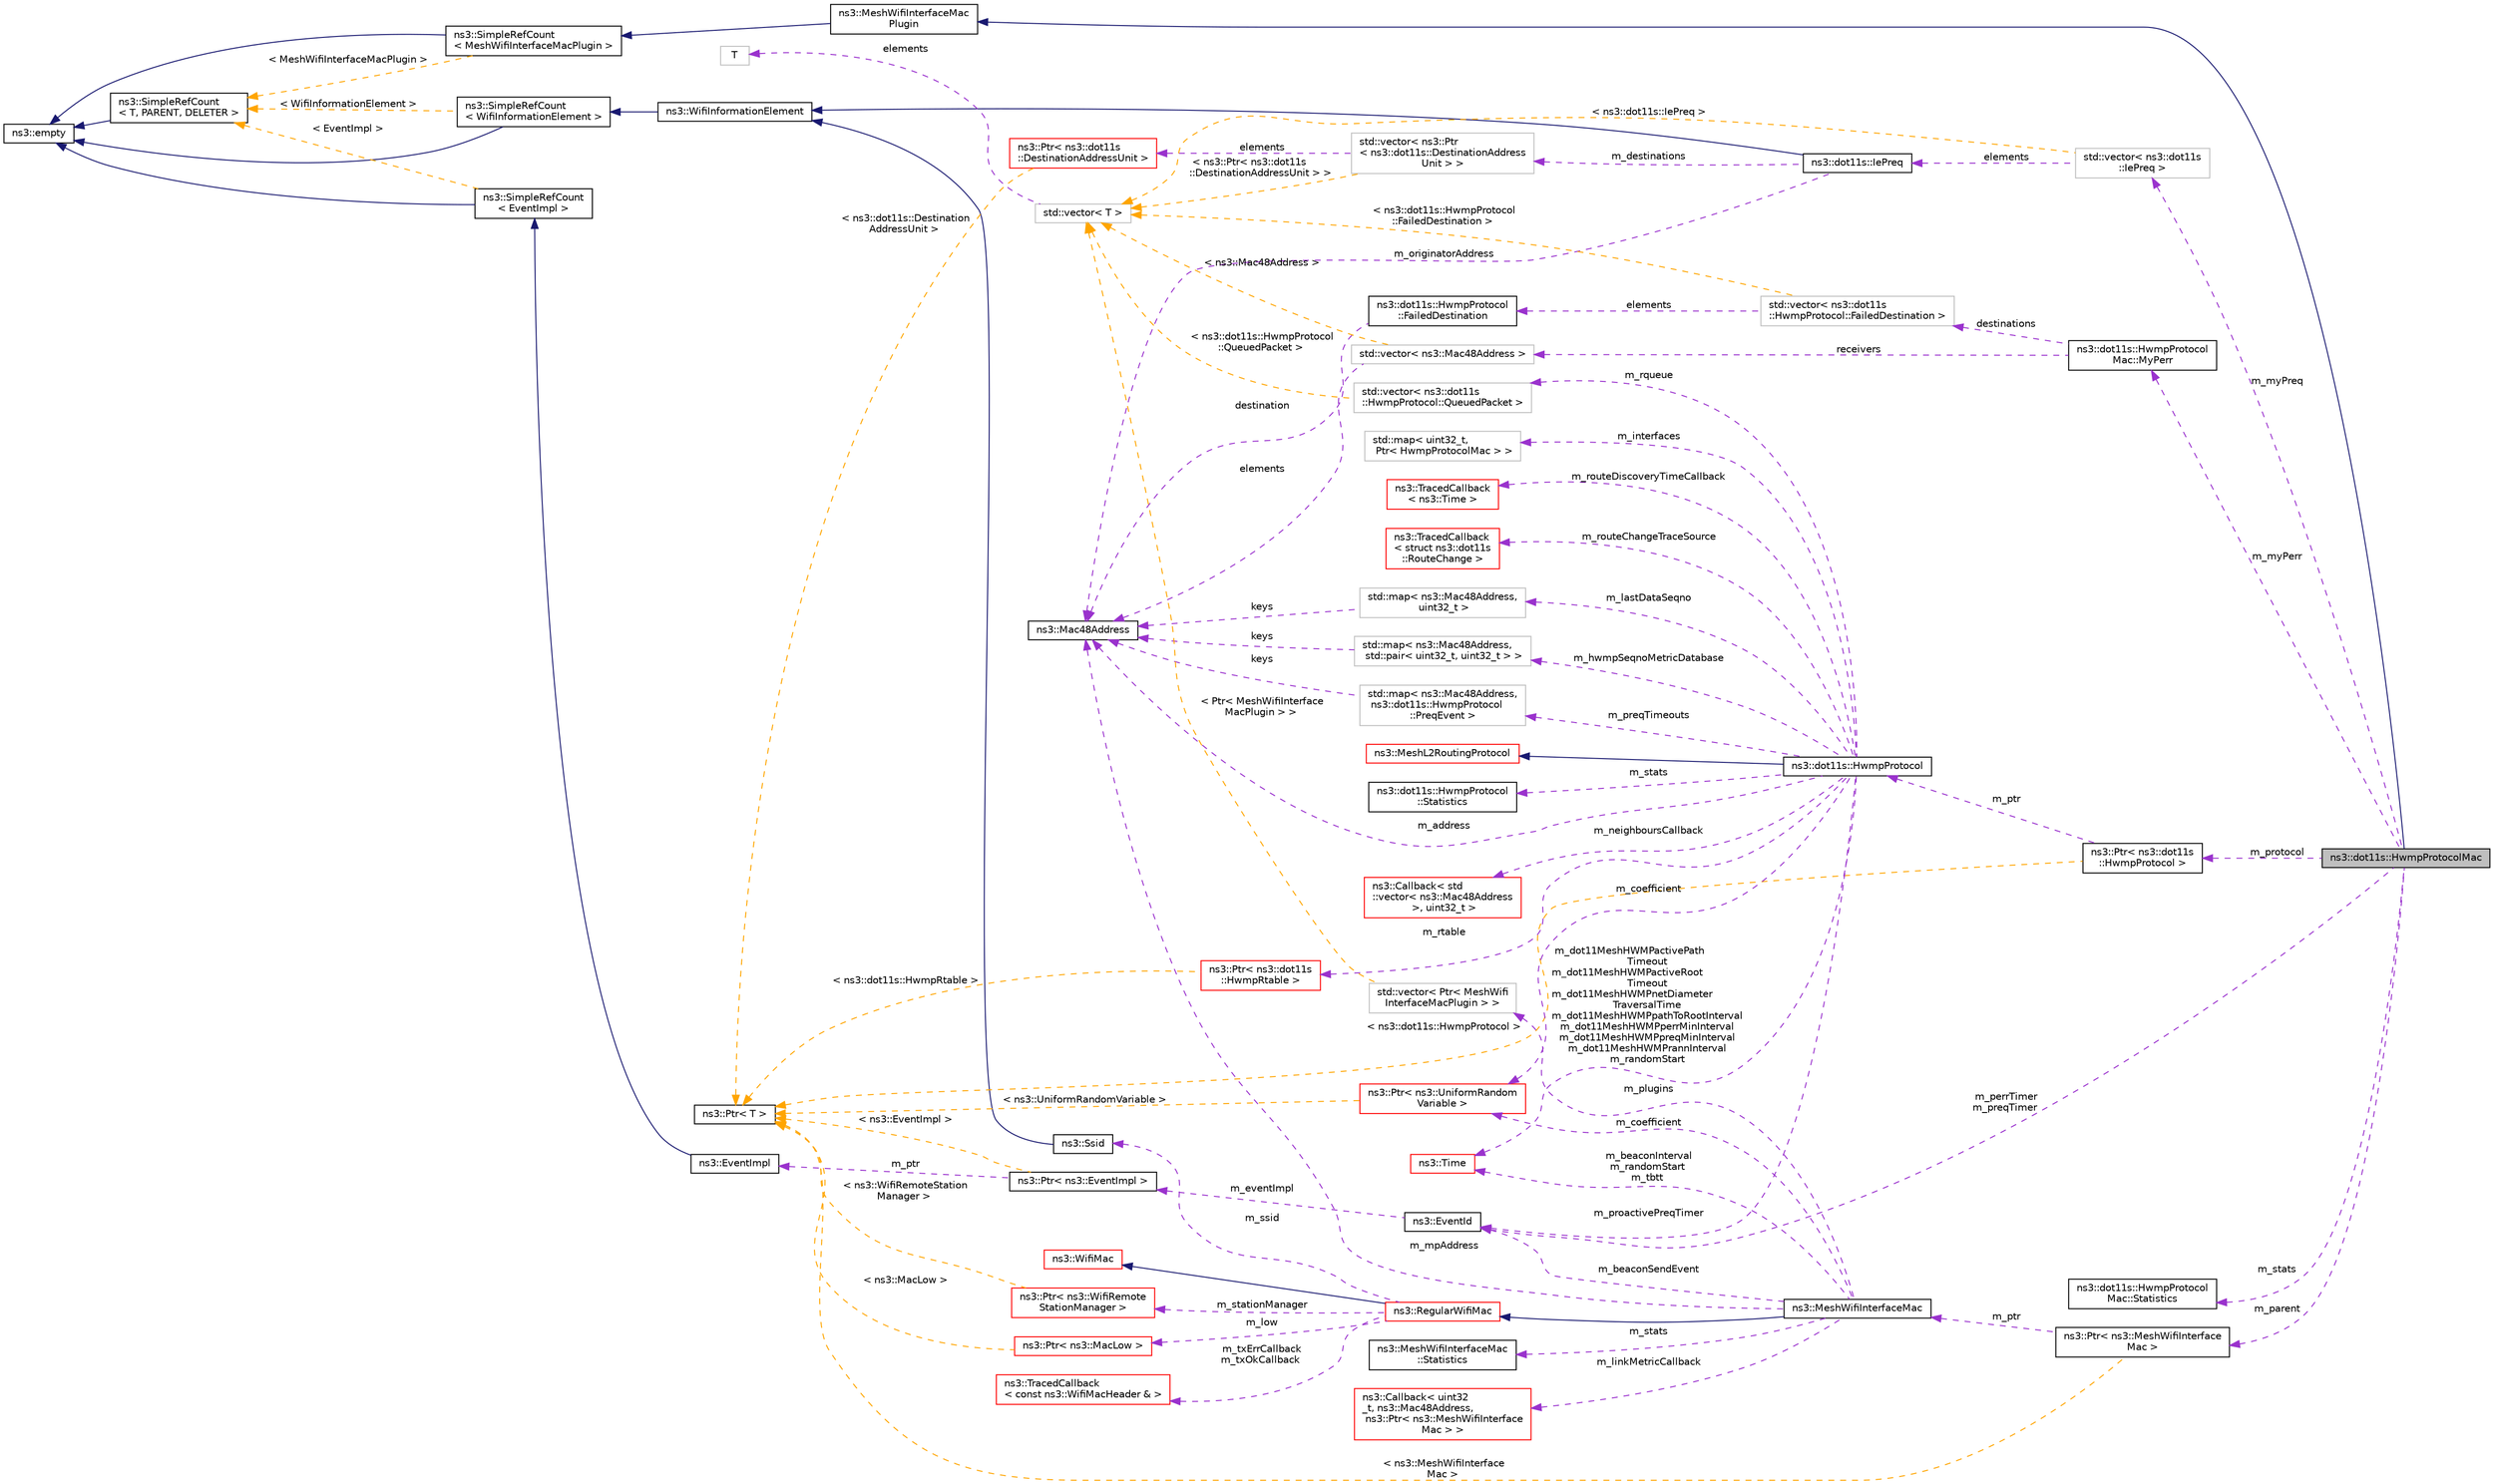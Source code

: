 digraph "ns3::dot11s::HwmpProtocolMac"
{
 // LATEX_PDF_SIZE
  edge [fontname="Helvetica",fontsize="10",labelfontname="Helvetica",labelfontsize="10"];
  node [fontname="Helvetica",fontsize="10",shape=record];
  rankdir="LR";
  Node1 [label="ns3::dot11s::HwmpProtocolMac",height=0.2,width=0.4,color="black", fillcolor="grey75", style="filled", fontcolor="black",tooltip="Interface MAC plugin for HWMP – 802.11s routing protocol."];
  Node2 -> Node1 [dir="back",color="midnightblue",fontsize="10",style="solid",fontname="Helvetica"];
  Node2 [label="ns3::MeshWifiInterfaceMac\lPlugin",height=0.2,width=0.4,color="black", fillcolor="white", style="filled",URL="$classns3_1_1_mesh_wifi_interface_mac_plugin.html",tooltip="Common interface for mesh point interface MAC plugins."];
  Node3 -> Node2 [dir="back",color="midnightblue",fontsize="10",style="solid",fontname="Helvetica"];
  Node3 [label="ns3::SimpleRefCount\l\< MeshWifiInterfaceMacPlugin \>",height=0.2,width=0.4,color="black", fillcolor="white", style="filled",URL="$classns3_1_1_simple_ref_count.html",tooltip=" "];
  Node4 -> Node3 [dir="back",color="midnightblue",fontsize="10",style="solid",fontname="Helvetica"];
  Node4 [label="ns3::empty",height=0.2,width=0.4,color="black", fillcolor="white", style="filled",URL="$classns3_1_1empty.html",tooltip="make Callback use a separate empty type"];
  Node5 -> Node3 [dir="back",color="orange",fontsize="10",style="dashed",label=" \< MeshWifiInterfaceMacPlugin \>" ,fontname="Helvetica"];
  Node5 [label="ns3::SimpleRefCount\l\< T, PARENT, DELETER \>",height=0.2,width=0.4,color="black", fillcolor="white", style="filled",URL="$classns3_1_1_simple_ref_count.html",tooltip="A template-based reference counting class."];
  Node4 -> Node5 [dir="back",color="midnightblue",fontsize="10",style="solid",fontname="Helvetica"];
  Node6 -> Node1 [dir="back",color="darkorchid3",fontsize="10",style="dashed",label=" m_myPreq" ,fontname="Helvetica"];
  Node6 [label="std::vector\< ns3::dot11s\l::IePreq \>",height=0.2,width=0.4,color="grey75", fillcolor="white", style="filled",tooltip=" "];
  Node7 -> Node6 [dir="back",color="darkorchid3",fontsize="10",style="dashed",label=" elements" ,fontname="Helvetica"];
  Node7 [label="ns3::dot11s::IePreq",height=0.2,width=0.4,color="black", fillcolor="white", style="filled",URL="$classns3_1_1dot11s_1_1_ie_preq.html",tooltip="See 7.3.2.96 of 802.11s draft 2.07."];
  Node8 -> Node7 [dir="back",color="midnightblue",fontsize="10",style="solid",fontname="Helvetica"];
  Node8 [label="ns3::WifiInformationElement",height=0.2,width=0.4,color="black", fillcolor="white", style="filled",URL="$classns3_1_1_wifi_information_element.html",tooltip="Information element, as defined in 802.11-2007 standard."];
  Node9 -> Node8 [dir="back",color="midnightblue",fontsize="10",style="solid",fontname="Helvetica"];
  Node9 [label="ns3::SimpleRefCount\l\< WifiInformationElement \>",height=0.2,width=0.4,color="black", fillcolor="white", style="filled",URL="$classns3_1_1_simple_ref_count.html",tooltip=" "];
  Node4 -> Node9 [dir="back",color="midnightblue",fontsize="10",style="solid",fontname="Helvetica"];
  Node5 -> Node9 [dir="back",color="orange",fontsize="10",style="dashed",label=" \< WifiInformationElement \>" ,fontname="Helvetica"];
  Node10 -> Node7 [dir="back",color="darkorchid3",fontsize="10",style="dashed",label=" m_originatorAddress" ,fontname="Helvetica"];
  Node10 [label="ns3::Mac48Address",height=0.2,width=0.4,color="black", fillcolor="white", style="filled",URL="$classns3_1_1_mac48_address.html",tooltip="an EUI-48 address"];
  Node11 -> Node7 [dir="back",color="darkorchid3",fontsize="10",style="dashed",label=" m_destinations" ,fontname="Helvetica"];
  Node11 [label="std::vector\< ns3::Ptr\l\< ns3::dot11s::DestinationAddress\lUnit \> \>",height=0.2,width=0.4,color="grey75", fillcolor="white", style="filled",tooltip=" "];
  Node12 -> Node11 [dir="back",color="darkorchid3",fontsize="10",style="dashed",label=" elements" ,fontname="Helvetica"];
  Node12 [label="ns3::Ptr\< ns3::dot11s\l::DestinationAddressUnit \>",height=0.2,width=0.4,color="red", fillcolor="white", style="filled",URL="$classns3_1_1_ptr.html",tooltip=" "];
  Node15 -> Node12 [dir="back",color="orange",fontsize="10",style="dashed",label=" \< ns3::dot11s::Destination\lAddressUnit \>" ,fontname="Helvetica"];
  Node15 [label="ns3::Ptr\< T \>",height=0.2,width=0.4,color="black", fillcolor="white", style="filled",URL="$classns3_1_1_ptr.html",tooltip="Smart pointer class similar to boost::intrusive_ptr."];
  Node16 -> Node11 [dir="back",color="orange",fontsize="10",style="dashed",label=" \< ns3::Ptr\< ns3::dot11s\l::DestinationAddressUnit \> \>" ,fontname="Helvetica"];
  Node16 [label="std::vector\< T \>",height=0.2,width=0.4,color="grey75", fillcolor="white", style="filled",tooltip=" "];
  Node17 -> Node16 [dir="back",color="darkorchid3",fontsize="10",style="dashed",label=" elements" ,fontname="Helvetica"];
  Node17 [label="T",height=0.2,width=0.4,color="grey75", fillcolor="white", style="filled",tooltip=" "];
  Node16 -> Node6 [dir="back",color="orange",fontsize="10",style="dashed",label=" \< ns3::dot11s::IePreq \>" ,fontname="Helvetica"];
  Node18 -> Node1 [dir="back",color="darkorchid3",fontsize="10",style="dashed",label=" m_myPerr" ,fontname="Helvetica"];
  Node18 [label="ns3::dot11s::HwmpProtocol\lMac::MyPerr",height=0.2,width=0.4,color="black", fillcolor="white", style="filled",URL="$structns3_1_1dot11s_1_1_hwmp_protocol_mac_1_1_my_perr.html",tooltip="MyPerr structure."];
  Node19 -> Node18 [dir="back",color="darkorchid3",fontsize="10",style="dashed",label=" destinations" ,fontname="Helvetica"];
  Node19 [label="std::vector\< ns3::dot11s\l::HwmpProtocol::FailedDestination \>",height=0.2,width=0.4,color="grey75", fillcolor="white", style="filled",tooltip=" "];
  Node20 -> Node19 [dir="back",color="darkorchid3",fontsize="10",style="dashed",label=" elements" ,fontname="Helvetica"];
  Node20 [label="ns3::dot11s::HwmpProtocol\l::FailedDestination",height=0.2,width=0.4,color="black", fillcolor="white", style="filled",URL="$structns3_1_1dot11s_1_1_hwmp_protocol_1_1_failed_destination.html",tooltip="structure of unreachable destination - address and sequence number"];
  Node10 -> Node20 [dir="back",color="darkorchid3",fontsize="10",style="dashed",label=" destination" ,fontname="Helvetica"];
  Node16 -> Node19 [dir="back",color="orange",fontsize="10",style="dashed",label=" \< ns3::dot11s::HwmpProtocol\l::FailedDestination \>" ,fontname="Helvetica"];
  Node21 -> Node18 [dir="back",color="darkorchid3",fontsize="10",style="dashed",label=" receivers" ,fontname="Helvetica"];
  Node21 [label="std::vector\< ns3::Mac48Address \>",height=0.2,width=0.4,color="grey75", fillcolor="white", style="filled",tooltip=" "];
  Node10 -> Node21 [dir="back",color="darkorchid3",fontsize="10",style="dashed",label=" elements" ,fontname="Helvetica"];
  Node16 -> Node21 [dir="back",color="orange",fontsize="10",style="dashed",label=" \< ns3::Mac48Address \>" ,fontname="Helvetica"];
  Node22 -> Node1 [dir="back",color="darkorchid3",fontsize="10",style="dashed",label=" m_perrTimer\nm_preqTimer" ,fontname="Helvetica"];
  Node22 [label="ns3::EventId",height=0.2,width=0.4,color="black", fillcolor="white", style="filled",URL="$classns3_1_1_event_id.html",tooltip="An identifier for simulation events."];
  Node23 -> Node22 [dir="back",color="darkorchid3",fontsize="10",style="dashed",label=" m_eventImpl" ,fontname="Helvetica"];
  Node23 [label="ns3::Ptr\< ns3::EventImpl \>",height=0.2,width=0.4,color="black", fillcolor="white", style="filled",URL="$classns3_1_1_ptr.html",tooltip=" "];
  Node24 -> Node23 [dir="back",color="darkorchid3",fontsize="10",style="dashed",label=" m_ptr" ,fontname="Helvetica"];
  Node24 [label="ns3::EventImpl",height=0.2,width=0.4,color="black", fillcolor="white", style="filled",URL="$classns3_1_1_event_impl.html",tooltip="A simulation event."];
  Node25 -> Node24 [dir="back",color="midnightblue",fontsize="10",style="solid",fontname="Helvetica"];
  Node25 [label="ns3::SimpleRefCount\l\< EventImpl \>",height=0.2,width=0.4,color="black", fillcolor="white", style="filled",URL="$classns3_1_1_simple_ref_count.html",tooltip=" "];
  Node4 -> Node25 [dir="back",color="midnightblue",fontsize="10",style="solid",fontname="Helvetica"];
  Node5 -> Node25 [dir="back",color="orange",fontsize="10",style="dashed",label=" \< EventImpl \>" ,fontname="Helvetica"];
  Node15 -> Node23 [dir="back",color="orange",fontsize="10",style="dashed",label=" \< ns3::EventImpl \>" ,fontname="Helvetica"];
  Node26 -> Node1 [dir="back",color="darkorchid3",fontsize="10",style="dashed",label=" m_parent" ,fontname="Helvetica"];
  Node26 [label="ns3::Ptr\< ns3::MeshWifiInterface\lMac \>",height=0.2,width=0.4,color="black", fillcolor="white", style="filled",URL="$classns3_1_1_ptr.html",tooltip=" "];
  Node27 -> Node26 [dir="back",color="darkorchid3",fontsize="10",style="dashed",label=" m_ptr" ,fontname="Helvetica"];
  Node27 [label="ns3::MeshWifiInterfaceMac",height=0.2,width=0.4,color="black", fillcolor="white", style="filled",URL="$classns3_1_1_mesh_wifi_interface_mac.html",tooltip="Basic MAC of mesh point Wi-Fi interface."];
  Node28 -> Node27 [dir="back",color="midnightblue",fontsize="10",style="solid",fontname="Helvetica"];
  Node28 [label="ns3::RegularWifiMac",height=0.2,width=0.4,color="red", fillcolor="white", style="filled",URL="$classns3_1_1_regular_wifi_mac.html",tooltip="base class for all MAC-level wifi objects."];
  Node29 -> Node28 [dir="back",color="midnightblue",fontsize="10",style="solid",fontname="Helvetica"];
  Node29 [label="ns3::WifiMac",height=0.2,width=0.4,color="red", fillcolor="white", style="filled",URL="$classns3_1_1_wifi_mac.html",tooltip="base class for all MAC-level wifi objects."];
  Node47 -> Node28 [dir="back",color="darkorchid3",fontsize="10",style="dashed",label=" m_low" ,fontname="Helvetica"];
  Node47 [label="ns3::Ptr\< ns3::MacLow \>",height=0.2,width=0.4,color="red", fillcolor="white", style="filled",URL="$classns3_1_1_ptr.html",tooltip=" "];
  Node15 -> Node47 [dir="back",color="orange",fontsize="10",style="dashed",label=" \< ns3::MacLow \>" ,fontname="Helvetica"];
  Node254 -> Node28 [dir="back",color="darkorchid3",fontsize="10",style="dashed",label=" m_ssid" ,fontname="Helvetica"];
  Node254 [label="ns3::Ssid",height=0.2,width=0.4,color="black", fillcolor="white", style="filled",URL="$classns3_1_1_ssid.html",tooltip="The IEEE 802.11 SSID Information Element."];
  Node8 -> Node254 [dir="back",color="midnightblue",fontsize="10",style="solid",fontname="Helvetica"];
  Node95 -> Node28 [dir="back",color="darkorchid3",fontsize="10",style="dashed",label=" m_stationManager" ,fontname="Helvetica"];
  Node95 [label="ns3::Ptr\< ns3::WifiRemote\lStationManager \>",height=0.2,width=0.4,color="red", fillcolor="white", style="filled",URL="$classns3_1_1_ptr.html",tooltip=" "];
  Node15 -> Node95 [dir="back",color="orange",fontsize="10",style="dashed",label=" \< ns3::WifiRemoteStation\lManager \>" ,fontname="Helvetica"];
  Node255 -> Node28 [dir="back",color="darkorchid3",fontsize="10",style="dashed",label=" m_txErrCallback\nm_txOkCallback" ,fontname="Helvetica"];
  Node255 [label="ns3::TracedCallback\l\< const ns3::WifiMacHeader & \>",height=0.2,width=0.4,color="red", fillcolor="white", style="filled",URL="$classns3_1_1_traced_callback.html",tooltip=" "];
  Node264 -> Node27 [dir="back",color="darkorchid3",fontsize="10",style="dashed",label=" m_stats" ,fontname="Helvetica"];
  Node264 [label="ns3::MeshWifiInterfaceMac\l::Statistics",height=0.2,width=0.4,color="black", fillcolor="white", style="filled",URL="$structns3_1_1_mesh_wifi_interface_mac_1_1_statistics.html",tooltip="Statistics:"];
  Node10 -> Node27 [dir="back",color="darkorchid3",fontsize="10",style="dashed",label=" m_mpAddress" ,fontname="Helvetica"];
  Node265 -> Node27 [dir="back",color="darkorchid3",fontsize="10",style="dashed",label=" m_linkMetricCallback" ,fontname="Helvetica"];
  Node265 [label="ns3::Callback\< uint32\l_t, ns3::Mac48Address,\l ns3::Ptr\< ns3::MeshWifiInterface\lMac \> \>",height=0.2,width=0.4,color="red", fillcolor="white", style="filled",URL="$classns3_1_1_callback.html",tooltip=" "];
  Node22 -> Node27 [dir="back",color="darkorchid3",fontsize="10",style="dashed",label=" m_beaconSendEvent" ,fontname="Helvetica"];
  Node68 -> Node27 [dir="back",color="darkorchid3",fontsize="10",style="dashed",label=" m_beaconInterval\nm_randomStart\nm_tbtt" ,fontname="Helvetica"];
  Node68 [label="ns3::Time",height=0.2,width=0.4,color="red", fillcolor="white", style="filled",URL="$classns3_1_1_time.html",tooltip="Simulation virtual time values and global simulation resolution."];
  Node160 -> Node27 [dir="back",color="darkorchid3",fontsize="10",style="dashed",label=" m_coefficient" ,fontname="Helvetica"];
  Node160 [label="ns3::Ptr\< ns3::UniformRandom\lVariable \>",height=0.2,width=0.4,color="red", fillcolor="white", style="filled",URL="$classns3_1_1_ptr.html",tooltip=" "];
  Node15 -> Node160 [dir="back",color="orange",fontsize="10",style="dashed",label=" \< ns3::UniformRandomVariable \>" ,fontname="Helvetica"];
  Node266 -> Node27 [dir="back",color="darkorchid3",fontsize="10",style="dashed",label=" m_plugins" ,fontname="Helvetica"];
  Node266 [label="std::vector\< Ptr\< MeshWifi\lInterfaceMacPlugin \> \>",height=0.2,width=0.4,color="grey75", fillcolor="white", style="filled",tooltip=" "];
  Node16 -> Node266 [dir="back",color="orange",fontsize="10",style="dashed",label=" \< Ptr\< MeshWifiInterface\lMacPlugin \> \>" ,fontname="Helvetica"];
  Node15 -> Node26 [dir="back",color="orange",fontsize="10",style="dashed",label=" \< ns3::MeshWifiInterface\lMac \>" ,fontname="Helvetica"];
  Node268 -> Node1 [dir="back",color="darkorchid3",fontsize="10",style="dashed",label=" m_stats" ,fontname="Helvetica"];
  Node268 [label="ns3::dot11s::HwmpProtocol\lMac::Statistics",height=0.2,width=0.4,color="black", fillcolor="white", style="filled",URL="$structns3_1_1dot11s_1_1_hwmp_protocol_mac_1_1_statistics.html",tooltip="Statistics structure."];
  Node269 -> Node1 [dir="back",color="darkorchid3",fontsize="10",style="dashed",label=" m_protocol" ,fontname="Helvetica"];
  Node269 [label="ns3::Ptr\< ns3::dot11s\l::HwmpProtocol \>",height=0.2,width=0.4,color="black", fillcolor="white", style="filled",URL="$classns3_1_1_ptr.html",tooltip=" "];
  Node270 -> Node269 [dir="back",color="darkorchid3",fontsize="10",style="dashed",label=" m_ptr" ,fontname="Helvetica"];
  Node270 [label="ns3::dot11s::HwmpProtocol",height=0.2,width=0.4,color="black", fillcolor="white", style="filled",URL="$classns3_1_1dot11s_1_1_hwmp_protocol.html",tooltip="Hybrid wireless mesh protocol – a mesh routing protocol defined in IEEE 802.11-2012 standard."];
  Node271 -> Node270 [dir="back",color="midnightblue",fontsize="10",style="solid",fontname="Helvetica"];
  Node271 [label="ns3::MeshL2RoutingProtocol",height=0.2,width=0.4,color="red", fillcolor="white", style="filled",URL="$classns3_1_1_mesh_l2_routing_protocol.html",tooltip="Interface for L2 mesh routing protocol and mesh point communication."];
  Node10 -> Node270 [dir="back",color="darkorchid3",fontsize="10",style="dashed",label=" m_address" ,fontname="Helvetica"];
  Node283 -> Node270 [dir="back",color="darkorchid3",fontsize="10",style="dashed",label=" m_lastDataSeqno" ,fontname="Helvetica"];
  Node283 [label="std::map\< ns3::Mac48Address,\l uint32_t \>",height=0.2,width=0.4,color="grey75", fillcolor="white", style="filled",tooltip=" "];
  Node10 -> Node283 [dir="back",color="darkorchid3",fontsize="10",style="dashed",label=" keys" ,fontname="Helvetica"];
  Node22 -> Node270 [dir="back",color="darkorchid3",fontsize="10",style="dashed",label=" m_proactivePreqTimer" ,fontname="Helvetica"];
  Node284 -> Node270 [dir="back",color="darkorchid3",fontsize="10",style="dashed",label=" m_stats" ,fontname="Helvetica"];
  Node284 [label="ns3::dot11s::HwmpProtocol\l::Statistics",height=0.2,width=0.4,color="black", fillcolor="white", style="filled",URL="$structns3_1_1dot11s_1_1_hwmp_protocol_1_1_statistics.html",tooltip="Statistics structure."];
  Node285 -> Node270 [dir="back",color="darkorchid3",fontsize="10",style="dashed",label=" m_neighboursCallback" ,fontname="Helvetica"];
  Node285 [label="ns3::Callback\< std\l::vector\< ns3::Mac48Address\l \>, uint32_t \>",height=0.2,width=0.4,color="red", fillcolor="white", style="filled",URL="$classns3_1_1_callback.html",tooltip=" "];
  Node68 -> Node270 [dir="back",color="darkorchid3",fontsize="10",style="dashed",label=" m_dot11MeshHWMPactivePath\lTimeout\nm_dot11MeshHWMPactiveRoot\lTimeout\nm_dot11MeshHWMPnetDiameter\lTraversalTime\nm_dot11MeshHWMPpathToRootInterval\nm_dot11MeshHWMPperrMinInterval\nm_dot11MeshHWMPpreqMinInterval\nm_dot11MeshHWMPrannInterval\nm_randomStart" ,fontname="Helvetica"];
  Node286 -> Node270 [dir="back",color="darkorchid3",fontsize="10",style="dashed",label=" m_interfaces" ,fontname="Helvetica"];
  Node286 [label="std::map\< uint32_t,\l Ptr\< HwmpProtocolMac \> \>",height=0.2,width=0.4,color="grey75", fillcolor="white", style="filled",tooltip=" "];
  Node288 -> Node270 [dir="back",color="darkorchid3",fontsize="10",style="dashed",label=" m_routeDiscoveryTimeCallback" ,fontname="Helvetica"];
  Node288 [label="ns3::TracedCallback\l\< ns3::Time \>",height=0.2,width=0.4,color="red", fillcolor="white", style="filled",URL="$classns3_1_1_traced_callback.html",tooltip=" "];
  Node289 -> Node270 [dir="back",color="darkorchid3",fontsize="10",style="dashed",label=" m_routeChangeTraceSource" ,fontname="Helvetica"];
  Node289 [label="ns3::TracedCallback\l\< struct ns3::dot11s\l::RouteChange \>",height=0.2,width=0.4,color="red", fillcolor="white", style="filled",URL="$classns3_1_1_traced_callback.html",tooltip=" "];
  Node290 -> Node270 [dir="back",color="darkorchid3",fontsize="10",style="dashed",label=" m_rqueue" ,fontname="Helvetica"];
  Node290 [label="std::vector\< ns3::dot11s\l::HwmpProtocol::QueuedPacket \>",height=0.2,width=0.4,color="grey75", fillcolor="white", style="filled",tooltip=" "];
  Node16 -> Node290 [dir="back",color="orange",fontsize="10",style="dashed",label=" \< ns3::dot11s::HwmpProtocol\l::QueuedPacket \>" ,fontname="Helvetica"];
  Node293 -> Node270 [dir="back",color="darkorchid3",fontsize="10",style="dashed",label=" m_preqTimeouts" ,fontname="Helvetica"];
  Node293 [label="std::map\< ns3::Mac48Address,\l ns3::dot11s::HwmpProtocol\l::PreqEvent \>",height=0.2,width=0.4,color="grey75", fillcolor="white", style="filled",tooltip=" "];
  Node10 -> Node293 [dir="back",color="darkorchid3",fontsize="10",style="dashed",label=" keys" ,fontname="Helvetica"];
  Node295 -> Node270 [dir="back",color="darkorchid3",fontsize="10",style="dashed",label=" m_rtable" ,fontname="Helvetica"];
  Node295 [label="ns3::Ptr\< ns3::dot11s\l::HwmpRtable \>",height=0.2,width=0.4,color="red", fillcolor="white", style="filled",URL="$classns3_1_1_ptr.html",tooltip=" "];
  Node15 -> Node295 [dir="back",color="orange",fontsize="10",style="dashed",label=" \< ns3::dot11s::HwmpRtable \>" ,fontname="Helvetica"];
  Node302 -> Node270 [dir="back",color="darkorchid3",fontsize="10",style="dashed",label=" m_hwmpSeqnoMetricDatabase" ,fontname="Helvetica"];
  Node302 [label="std::map\< ns3::Mac48Address,\l std::pair\< uint32_t, uint32_t \> \>",height=0.2,width=0.4,color="grey75", fillcolor="white", style="filled",tooltip=" "];
  Node10 -> Node302 [dir="back",color="darkorchid3",fontsize="10",style="dashed",label=" keys" ,fontname="Helvetica"];
  Node160 -> Node270 [dir="back",color="darkorchid3",fontsize="10",style="dashed",label=" m_coefficient" ,fontname="Helvetica"];
  Node15 -> Node269 [dir="back",color="orange",fontsize="10",style="dashed",label=" \< ns3::dot11s::HwmpProtocol \>" ,fontname="Helvetica"];
}
